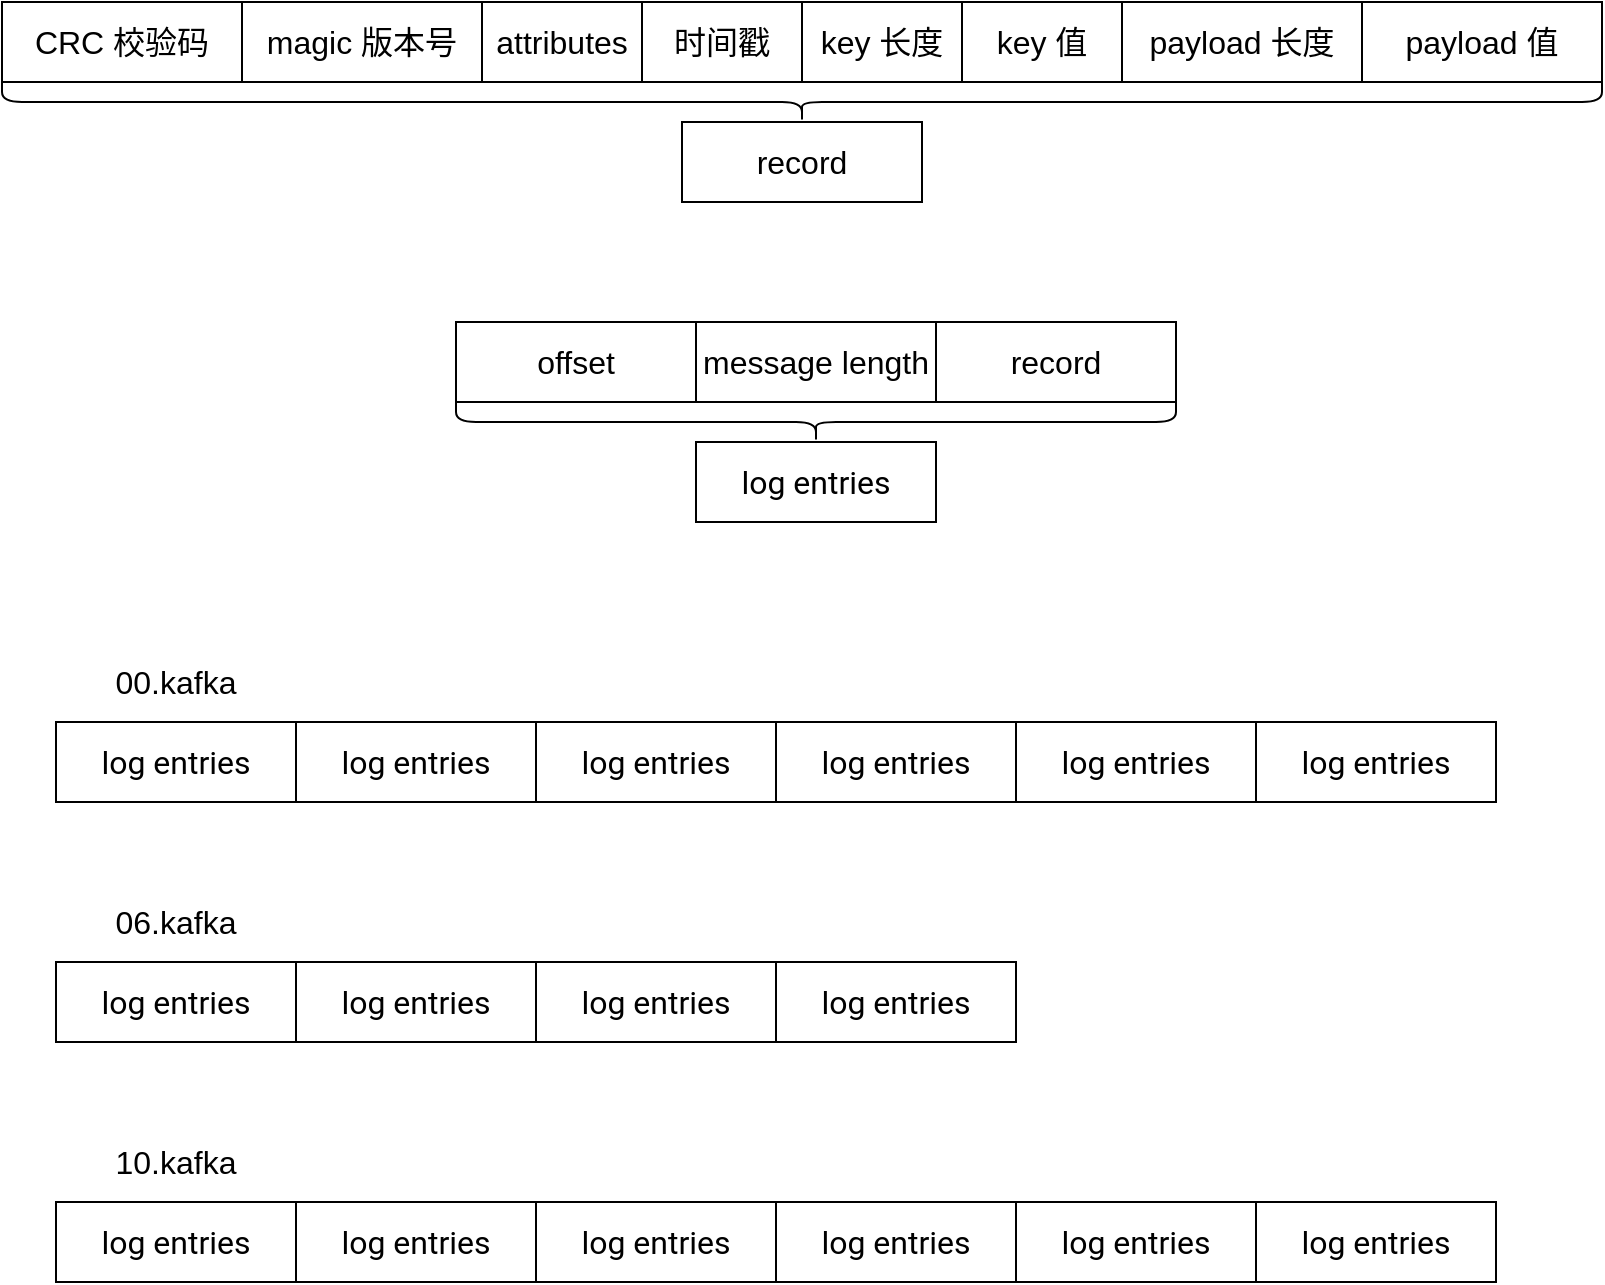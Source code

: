 <mxfile version="12.5.3" type="device"><diagram id="EdVzfP_dpHktEKwq30bJ" name="第 1 页"><mxGraphModel dx="1106" dy="780" grid="1" gridSize="10" guides="1" tooltips="1" connect="1" arrows="1" fold="1" page="1" pageScale="1" pageWidth="827" pageHeight="1169" math="0" shadow="0"><root><mxCell id="0"/><mxCell id="1" parent="0"/><mxCell id="Z1OPirI_vXC4pqbVdj2o-1" value="&lt;font style=&quot;font-size: 16px&quot;&gt;CRC 校验码&lt;/font&gt;" style="rounded=0;whiteSpace=wrap;html=1;" parent="1" vertex="1"><mxGeometry x="13" y="160" width="120" height="40" as="geometry"/></mxCell><mxCell id="Z1OPirI_vXC4pqbVdj2o-2" value="&lt;font style=&quot;font-size: 16px&quot;&gt;magic 版本号&lt;/font&gt;" style="rounded=0;whiteSpace=wrap;html=1;" parent="1" vertex="1"><mxGeometry x="133" y="160" width="120" height="40" as="geometry"/></mxCell><mxCell id="Z1OPirI_vXC4pqbVdj2o-3" value="&lt;font style=&quot;font-size: 16px&quot;&gt;attributes&lt;/font&gt;" style="rounded=0;whiteSpace=wrap;html=1;" parent="1" vertex="1"><mxGeometry x="253" y="160" width="80" height="40" as="geometry"/></mxCell><mxCell id="Z1OPirI_vXC4pqbVdj2o-4" value="&lt;font style=&quot;font-size: 16px&quot;&gt;key 长度&lt;/font&gt;" style="rounded=0;whiteSpace=wrap;html=1;" parent="1" vertex="1"><mxGeometry x="413" y="160" width="80" height="40" as="geometry"/></mxCell><mxCell id="Z1OPirI_vXC4pqbVdj2o-5" value="&lt;font style=&quot;font-size: 16px&quot;&gt;key 值&lt;/font&gt;" style="rounded=0;whiteSpace=wrap;html=1;" parent="1" vertex="1"><mxGeometry x="493" y="160" width="80" height="40" as="geometry"/></mxCell><mxCell id="Z1OPirI_vXC4pqbVdj2o-6" value="&lt;font style=&quot;font-size: 16px&quot;&gt;payload 长度&lt;/font&gt;" style="rounded=0;whiteSpace=wrap;html=1;" parent="1" vertex="1"><mxGeometry x="573" y="160" width="120" height="40" as="geometry"/></mxCell><mxCell id="Z1OPirI_vXC4pqbVdj2o-7" value="&lt;font style=&quot;font-size: 16px&quot;&gt;payload 值&lt;/font&gt;" style="rounded=0;whiteSpace=wrap;html=1;" parent="1" vertex="1"><mxGeometry x="693" y="160" width="120" height="40" as="geometry"/></mxCell><mxCell id="p2eFl255wbC4qFhT0Kh4-1" value="&lt;font style=&quot;font-size: 16px&quot;&gt;时间戳&lt;/font&gt;" style="rounded=0;whiteSpace=wrap;html=1;" parent="1" vertex="1"><mxGeometry x="333" y="160" width="80" height="40" as="geometry"/></mxCell><mxCell id="38MIDpHSgRk40rj6EIWl-1" value="" style="shape=curlyBracket;whiteSpace=wrap;html=1;rounded=1;rotation=-90;" vertex="1" parent="1"><mxGeometry x="403" y="-190" width="20" height="800" as="geometry"/></mxCell><mxCell id="38MIDpHSgRk40rj6EIWl-2" value="&lt;font style=&quot;font-size: 16px&quot;&gt;record&lt;/font&gt;" style="rounded=0;whiteSpace=wrap;html=1;" vertex="1" parent="1"><mxGeometry x="353" y="220" width="120" height="40" as="geometry"/></mxCell><mxCell id="38MIDpHSgRk40rj6EIWl-3" value="&lt;font style=&quot;font-size: 16px&quot;&gt;record&lt;/font&gt;" style="rounded=0;whiteSpace=wrap;html=1;" vertex="1" parent="1"><mxGeometry x="480" y="320" width="120" height="40" as="geometry"/></mxCell><mxCell id="38MIDpHSgRk40rj6EIWl-4" value="&lt;font style=&quot;font-size: 16px&quot;&gt;offset&lt;/font&gt;" style="rounded=0;whiteSpace=wrap;html=1;" vertex="1" parent="1"><mxGeometry x="240" y="320" width="120" height="40" as="geometry"/></mxCell><mxCell id="38MIDpHSgRk40rj6EIWl-5" value="&lt;font style=&quot;font-size: 16px&quot;&gt;message length&lt;/font&gt;" style="rounded=0;whiteSpace=wrap;html=1;" vertex="1" parent="1"><mxGeometry x="360" y="320" width="120" height="40" as="geometry"/></mxCell><mxCell id="38MIDpHSgRk40rj6EIWl-6" value="" style="shape=curlyBracket;whiteSpace=wrap;html=1;rounded=1;rotation=-90;" vertex="1" parent="1"><mxGeometry x="410" y="190" width="20" height="360" as="geometry"/></mxCell><mxCell id="38MIDpHSgRk40rj6EIWl-7" value="&lt;span style=&quot;font-family: &amp;#34;roboto&amp;#34; , sans-serif ; white-space: normal&quot;&gt;&lt;font style=&quot;font-size: 16px&quot;&gt;log entries&lt;/font&gt;&lt;/span&gt;" style="rounded=0;whiteSpace=wrap;html=1;" vertex="1" parent="1"><mxGeometry x="360" y="380" width="120" height="40" as="geometry"/></mxCell><mxCell id="38MIDpHSgRk40rj6EIWl-8" value="&lt;span style=&quot;font-family: &amp;#34;roboto&amp;#34; , sans-serif ; white-space: normal&quot;&gt;&lt;font style=&quot;font-size: 16px&quot;&gt;log entries&lt;/font&gt;&lt;/span&gt;" style="rounded=0;whiteSpace=wrap;html=1;" vertex="1" parent="1"><mxGeometry x="40" y="520" width="120" height="40" as="geometry"/></mxCell><mxCell id="38MIDpHSgRk40rj6EIWl-9" value="&lt;span style=&quot;font-family: &amp;#34;roboto&amp;#34; , sans-serif ; white-space: normal&quot;&gt;&lt;font style=&quot;font-size: 16px&quot;&gt;log entries&lt;/font&gt;&lt;/span&gt;" style="rounded=0;whiteSpace=wrap;html=1;" vertex="1" parent="1"><mxGeometry x="160" y="520" width="120" height="40" as="geometry"/></mxCell><mxCell id="38MIDpHSgRk40rj6EIWl-10" value="&lt;span style=&quot;font-family: &amp;#34;roboto&amp;#34; , sans-serif ; white-space: normal&quot;&gt;&lt;font style=&quot;font-size: 16px&quot;&gt;log entries&lt;/font&gt;&lt;/span&gt;" style="rounded=0;whiteSpace=wrap;html=1;" vertex="1" parent="1"><mxGeometry x="280" y="520" width="120" height="40" as="geometry"/></mxCell><mxCell id="38MIDpHSgRk40rj6EIWl-11" value="&lt;span style=&quot;font-family: &amp;#34;roboto&amp;#34; , sans-serif ; white-space: normal&quot;&gt;&lt;font style=&quot;font-size: 16px&quot;&gt;log entries&lt;/font&gt;&lt;/span&gt;" style="rounded=0;whiteSpace=wrap;html=1;" vertex="1" parent="1"><mxGeometry x="400" y="520" width="120" height="40" as="geometry"/></mxCell><mxCell id="38MIDpHSgRk40rj6EIWl-12" value="&lt;span style=&quot;font-family: &amp;#34;roboto&amp;#34; , sans-serif ; white-space: normal&quot;&gt;&lt;font style=&quot;font-size: 16px&quot;&gt;log entries&lt;/font&gt;&lt;/span&gt;" style="rounded=0;whiteSpace=wrap;html=1;" vertex="1" parent="1"><mxGeometry x="520" y="520" width="120" height="40" as="geometry"/></mxCell><mxCell id="38MIDpHSgRk40rj6EIWl-13" value="&lt;span style=&quot;font-family: &amp;#34;roboto&amp;#34; , sans-serif ; white-space: normal&quot;&gt;&lt;font style=&quot;font-size: 16px&quot;&gt;log entries&lt;/font&gt;&lt;/span&gt;" style="rounded=0;whiteSpace=wrap;html=1;" vertex="1" parent="1"><mxGeometry x="640" y="520" width="120" height="40" as="geometry"/></mxCell><mxCell id="38MIDpHSgRk40rj6EIWl-16" value="&lt;font style=&quot;font-size: 16px&quot;&gt;00.kafka&lt;/font&gt;" style="text;html=1;strokeColor=none;fillColor=none;align=center;verticalAlign=middle;whiteSpace=wrap;rounded=0;" vertex="1" parent="1"><mxGeometry x="40" y="480" width="120" height="40" as="geometry"/></mxCell><mxCell id="38MIDpHSgRk40rj6EIWl-17" value="&lt;span style=&quot;font-family: &amp;#34;roboto&amp;#34; , sans-serif ; white-space: normal&quot;&gt;&lt;font style=&quot;font-size: 16px&quot;&gt;log entries&lt;/font&gt;&lt;/span&gt;" style="rounded=0;whiteSpace=wrap;html=1;" vertex="1" parent="1"><mxGeometry x="40" y="640" width="120" height="40" as="geometry"/></mxCell><mxCell id="38MIDpHSgRk40rj6EIWl-18" value="&lt;span style=&quot;font-family: &amp;#34;roboto&amp;#34; , sans-serif ; white-space: normal&quot;&gt;&lt;font style=&quot;font-size: 16px&quot;&gt;log entries&lt;/font&gt;&lt;/span&gt;" style="rounded=0;whiteSpace=wrap;html=1;" vertex="1" parent="1"><mxGeometry x="160" y="640" width="120" height="40" as="geometry"/></mxCell><mxCell id="38MIDpHSgRk40rj6EIWl-19" value="&lt;span style=&quot;font-family: &amp;#34;roboto&amp;#34; , sans-serif ; white-space: normal&quot;&gt;&lt;font style=&quot;font-size: 16px&quot;&gt;log entries&lt;/font&gt;&lt;/span&gt;" style="rounded=0;whiteSpace=wrap;html=1;" vertex="1" parent="1"><mxGeometry x="280" y="640" width="120" height="40" as="geometry"/></mxCell><mxCell id="38MIDpHSgRk40rj6EIWl-20" value="&lt;span style=&quot;font-family: &amp;#34;roboto&amp;#34; , sans-serif ; white-space: normal&quot;&gt;&lt;font style=&quot;font-size: 16px&quot;&gt;log entries&lt;/font&gt;&lt;/span&gt;" style="rounded=0;whiteSpace=wrap;html=1;" vertex="1" parent="1"><mxGeometry x="400" y="640" width="120" height="40" as="geometry"/></mxCell><mxCell id="38MIDpHSgRk40rj6EIWl-23" value="&lt;font style=&quot;font-size: 16px&quot;&gt;06.kafka&lt;/font&gt;" style="text;html=1;strokeColor=none;fillColor=none;align=center;verticalAlign=middle;whiteSpace=wrap;rounded=0;" vertex="1" parent="1"><mxGeometry x="40" y="600" width="120" height="40" as="geometry"/></mxCell><mxCell id="38MIDpHSgRk40rj6EIWl-24" value="&lt;span style=&quot;font-family: &amp;#34;roboto&amp;#34; , sans-serif ; white-space: normal&quot;&gt;&lt;font style=&quot;font-size: 16px&quot;&gt;log entries&lt;/font&gt;&lt;/span&gt;" style="rounded=0;whiteSpace=wrap;html=1;" vertex="1" parent="1"><mxGeometry x="40" y="760" width="120" height="40" as="geometry"/></mxCell><mxCell id="38MIDpHSgRk40rj6EIWl-25" value="&lt;span style=&quot;font-family: &amp;#34;roboto&amp;#34; , sans-serif ; white-space: normal&quot;&gt;&lt;font style=&quot;font-size: 16px&quot;&gt;log entries&lt;/font&gt;&lt;/span&gt;" style="rounded=0;whiteSpace=wrap;html=1;" vertex="1" parent="1"><mxGeometry x="160" y="760" width="120" height="40" as="geometry"/></mxCell><mxCell id="38MIDpHSgRk40rj6EIWl-26" value="&lt;span style=&quot;font-family: &amp;#34;roboto&amp;#34; , sans-serif ; white-space: normal&quot;&gt;&lt;font style=&quot;font-size: 16px&quot;&gt;log entries&lt;/font&gt;&lt;/span&gt;" style="rounded=0;whiteSpace=wrap;html=1;" vertex="1" parent="1"><mxGeometry x="280" y="760" width="120" height="40" as="geometry"/></mxCell><mxCell id="38MIDpHSgRk40rj6EIWl-27" value="&lt;span style=&quot;font-family: &amp;#34;roboto&amp;#34; , sans-serif ; white-space: normal&quot;&gt;&lt;font style=&quot;font-size: 16px&quot;&gt;log entries&lt;/font&gt;&lt;/span&gt;" style="rounded=0;whiteSpace=wrap;html=1;" vertex="1" parent="1"><mxGeometry x="400" y="760" width="120" height="40" as="geometry"/></mxCell><mxCell id="38MIDpHSgRk40rj6EIWl-28" value="&lt;span style=&quot;font-family: &amp;#34;roboto&amp;#34; , sans-serif ; white-space: normal&quot;&gt;&lt;font style=&quot;font-size: 16px&quot;&gt;log entries&lt;/font&gt;&lt;/span&gt;" style="rounded=0;whiteSpace=wrap;html=1;" vertex="1" parent="1"><mxGeometry x="520" y="760" width="120" height="40" as="geometry"/></mxCell><mxCell id="38MIDpHSgRk40rj6EIWl-29" value="&lt;span style=&quot;font-family: &amp;#34;roboto&amp;#34; , sans-serif ; white-space: normal&quot;&gt;&lt;font style=&quot;font-size: 16px&quot;&gt;log entries&lt;/font&gt;&lt;/span&gt;" style="rounded=0;whiteSpace=wrap;html=1;" vertex="1" parent="1"><mxGeometry x="640" y="760" width="120" height="40" as="geometry"/></mxCell><mxCell id="38MIDpHSgRk40rj6EIWl-30" value="&lt;font style=&quot;font-size: 16px&quot;&gt;10.kafka&lt;/font&gt;" style="text;html=1;strokeColor=none;fillColor=none;align=center;verticalAlign=middle;whiteSpace=wrap;rounded=0;" vertex="1" parent="1"><mxGeometry x="40" y="720" width="120" height="40" as="geometry"/></mxCell></root></mxGraphModel></diagram></mxfile>